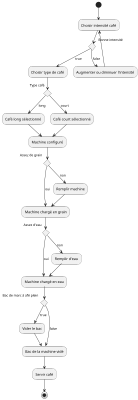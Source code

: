 @startuml machine à café
scale 400*400

(*) --> "Choisir intensité café"
if "Bonne intensité" then
    --> [false]"Augmenter ou diminuer l'intensité"
    --> "Choisir intensité café"
else
    -->  [true]"Choisir type de café"
endif

if "Type café" then
    --> [long] "Café long sélectionné"
    --> "Machine configuré"
else
    --> [court] "Café court sélectionné"
    --> "Machine configuré"
endif
if "Assez de grain" then
    --> [oui] "Machine chargé en grain"
else
    --> [non] "Remplir machine"
    --> "Machine chargé en grain"
endif
if "Assez d'eau" then
    --> [oui] "Machine chargé en eau"
else
    --> [non] "Remplir d'eau"
    --> "Machine chargé en eau"
endif
if "Bac de marc à afé plein" then
    --> [true] "Vider le bac"
    --> "Bac de la machine vidé"
else
    --> [false] "Bac de la machine vidé"
endif
--> "Servir café"

--> (*)
@enduml


